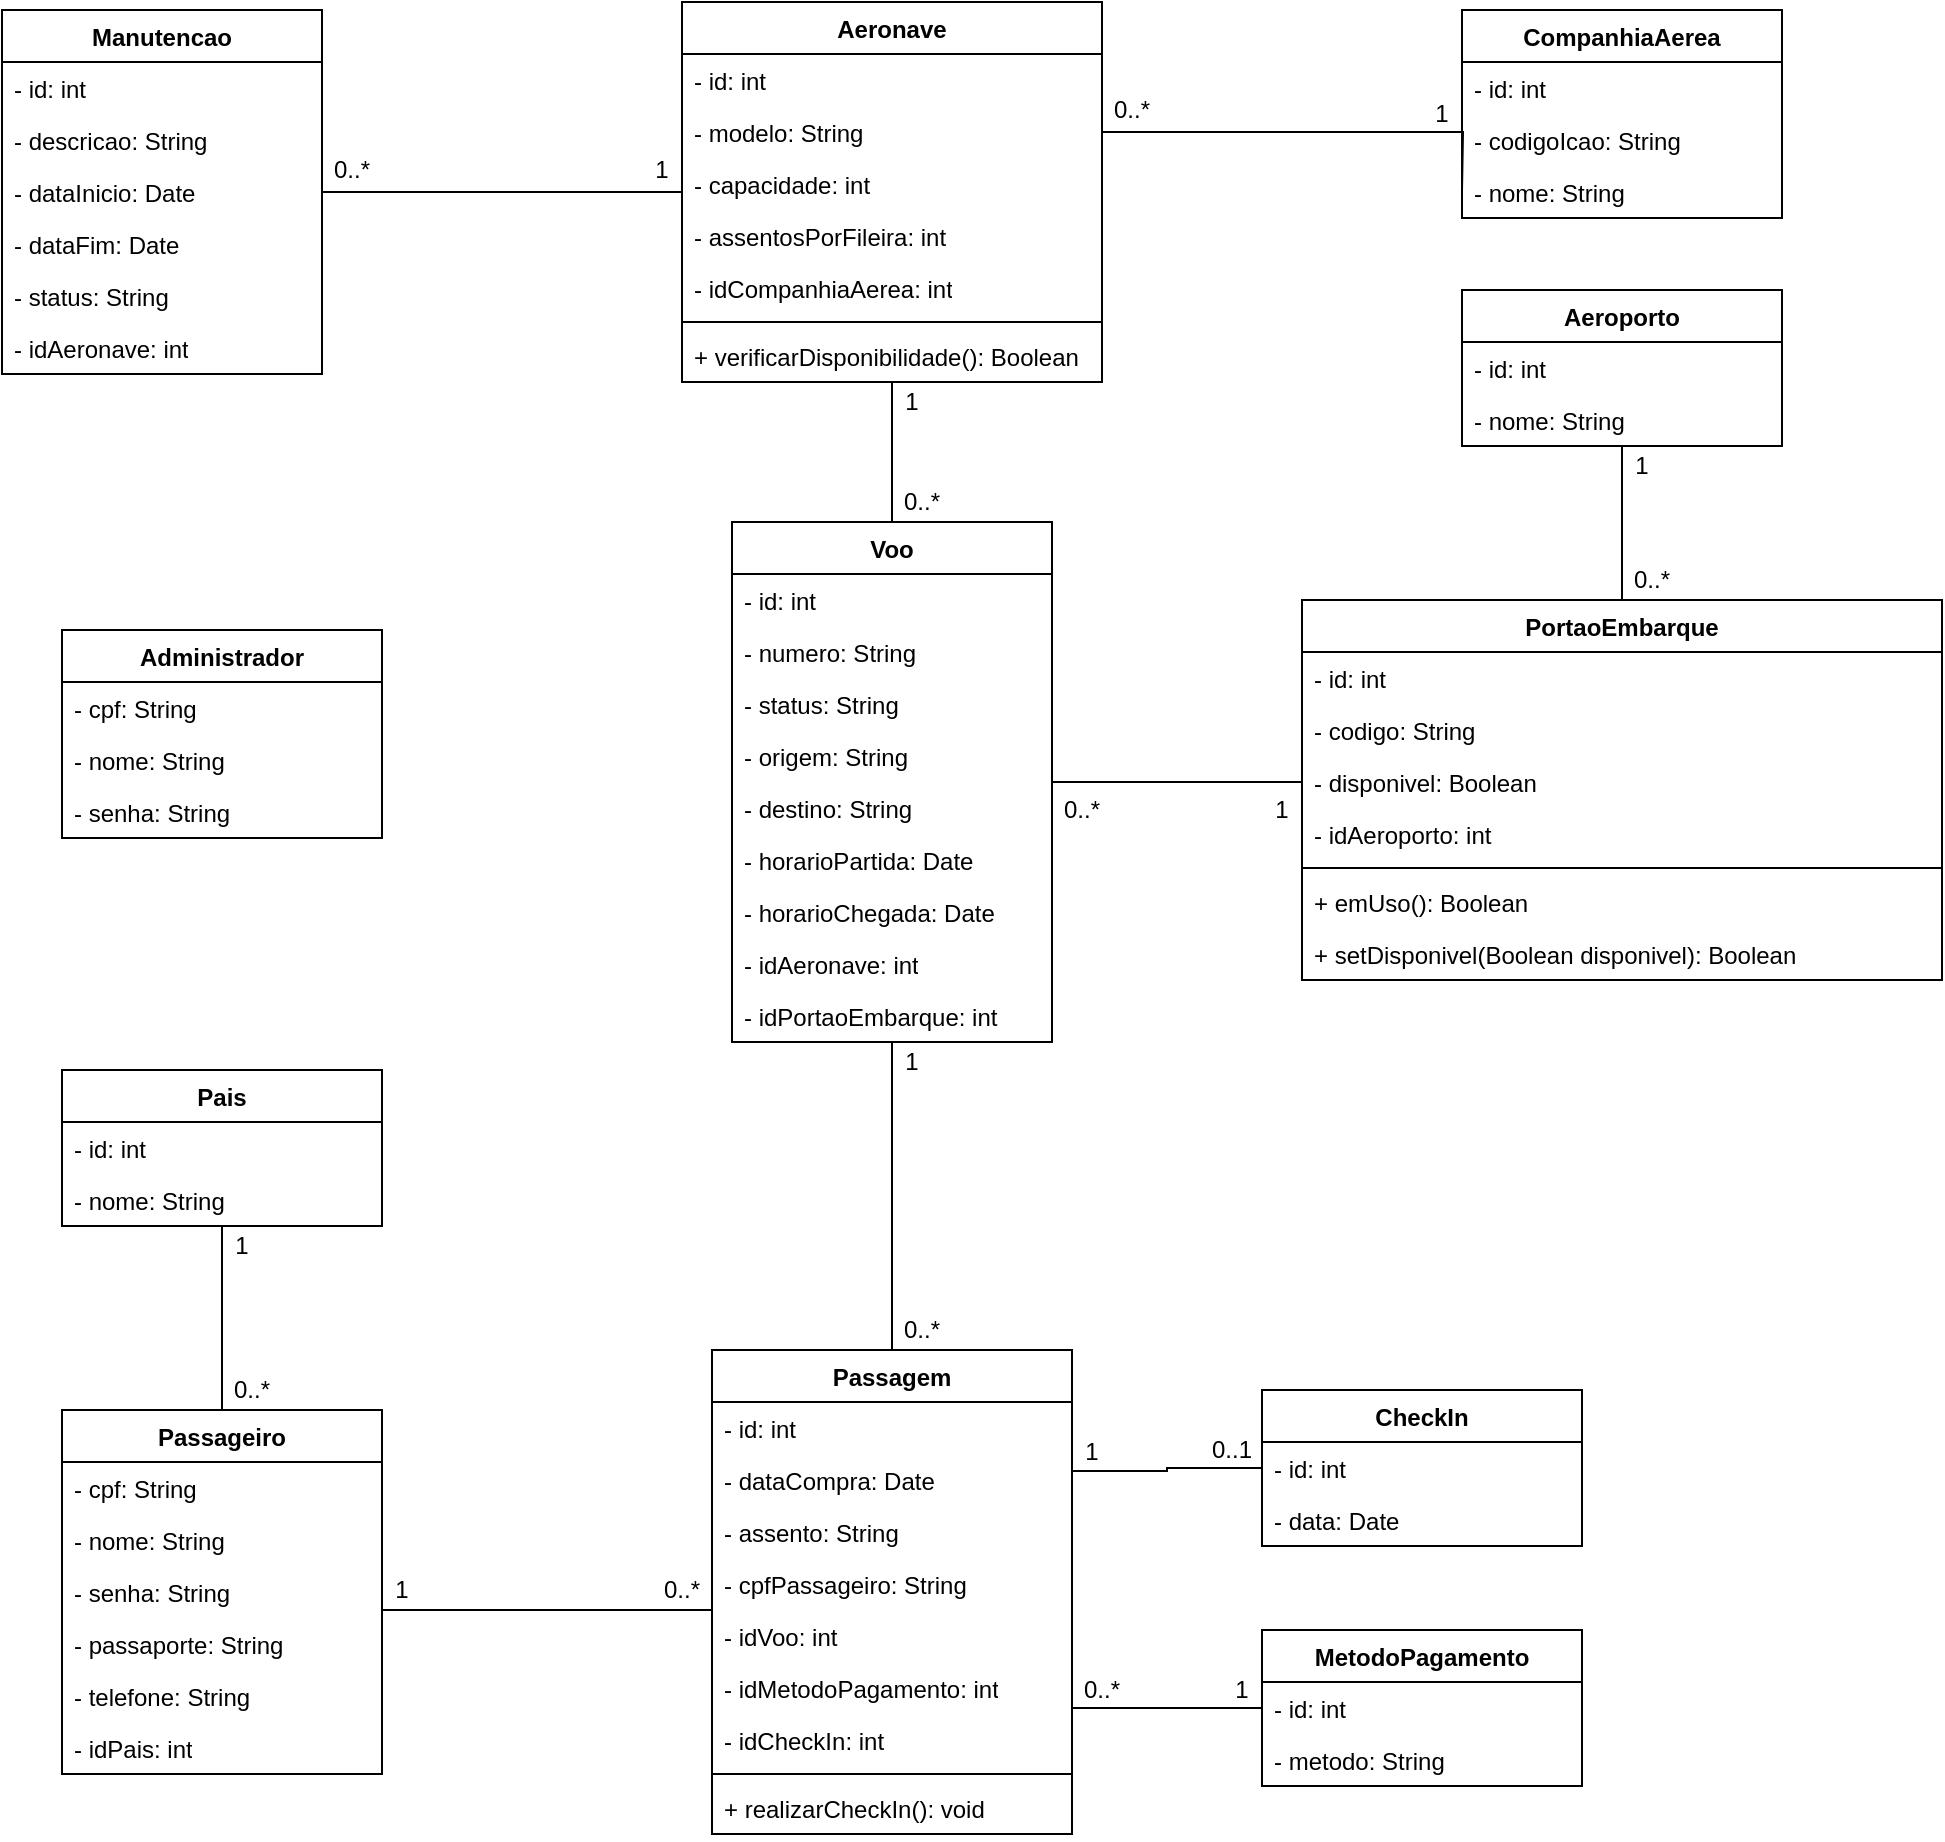 <mxfile version="26.0.2">
  <diagram name="Página-1" id="JMPSkYKYKMbUT9NjB5MC">
    <mxGraphModel dx="3566" dy="3343" grid="1" gridSize="10" guides="1" tooltips="1" connect="1" arrows="1" fold="1" page="1" pageScale="1" pageWidth="827" pageHeight="1169" math="0" shadow="0">
      <root>
        <mxCell id="0" />
        <mxCell id="1" parent="0" />
        <mxCell id="uebt3IdMJ_7Td7zyS676-1" value="Manutencao" style="swimlane;fontStyle=1;align=center;verticalAlign=top;childLayout=stackLayout;horizontal=1;startSize=26;horizontalStack=0;resizeParent=1;resizeParentMax=0;resizeLast=0;collapsible=1;marginBottom=0;whiteSpace=wrap;html=1;" vertex="1" parent="1">
          <mxGeometry x="-1630" y="-1880" width="160" height="182" as="geometry">
            <mxRectangle x="190" y="260" width="110" height="30" as="alternateBounds" />
          </mxGeometry>
        </mxCell>
        <mxCell id="uebt3IdMJ_7Td7zyS676-2" value="- id: int" style="text;strokeColor=none;fillColor=none;align=left;verticalAlign=top;spacingLeft=4;spacingRight=4;overflow=hidden;rotatable=0;points=[[0,0.5],[1,0.5]];portConstraint=eastwest;whiteSpace=wrap;html=1;" vertex="1" parent="uebt3IdMJ_7Td7zyS676-1">
          <mxGeometry y="26" width="160" height="26" as="geometry" />
        </mxCell>
        <mxCell id="uebt3IdMJ_7Td7zyS676-9" value="- descricao: String" style="text;strokeColor=none;fillColor=none;align=left;verticalAlign=top;spacingLeft=4;spacingRight=4;overflow=hidden;rotatable=0;points=[[0,0.5],[1,0.5]];portConstraint=eastwest;whiteSpace=wrap;html=1;" vertex="1" parent="uebt3IdMJ_7Td7zyS676-1">
          <mxGeometry y="52" width="160" height="26" as="geometry" />
        </mxCell>
        <mxCell id="uebt3IdMJ_7Td7zyS676-10" value="- dataInicio: Date" style="text;strokeColor=none;fillColor=none;align=left;verticalAlign=top;spacingLeft=4;spacingRight=4;overflow=hidden;rotatable=0;points=[[0,0.5],[1,0.5]];portConstraint=eastwest;whiteSpace=wrap;html=1;" vertex="1" parent="uebt3IdMJ_7Td7zyS676-1">
          <mxGeometry y="78" width="160" height="26" as="geometry" />
        </mxCell>
        <mxCell id="uebt3IdMJ_7Td7zyS676-11" value="- dataFim: Date" style="text;strokeColor=none;fillColor=none;align=left;verticalAlign=top;spacingLeft=4;spacingRight=4;overflow=hidden;rotatable=0;points=[[0,0.5],[1,0.5]];portConstraint=eastwest;whiteSpace=wrap;html=1;" vertex="1" parent="uebt3IdMJ_7Td7zyS676-1">
          <mxGeometry y="104" width="160" height="26" as="geometry" />
        </mxCell>
        <mxCell id="uebt3IdMJ_7Td7zyS676-13" value="- status: String" style="text;strokeColor=none;fillColor=none;align=left;verticalAlign=top;spacingLeft=4;spacingRight=4;overflow=hidden;rotatable=0;points=[[0,0.5],[1,0.5]];portConstraint=eastwest;whiteSpace=wrap;html=1;" vertex="1" parent="uebt3IdMJ_7Td7zyS676-1">
          <mxGeometry y="130" width="160" height="26" as="geometry" />
        </mxCell>
        <mxCell id="uebt3IdMJ_7Td7zyS676-12" value="- idAeronave: int" style="text;strokeColor=none;fillColor=none;align=left;verticalAlign=top;spacingLeft=4;spacingRight=4;overflow=hidden;rotatable=0;points=[[0,0.5],[1,0.5]];portConstraint=eastwest;whiteSpace=wrap;html=1;" vertex="1" parent="uebt3IdMJ_7Td7zyS676-1">
          <mxGeometry y="156" width="160" height="26" as="geometry" />
        </mxCell>
        <mxCell id="uebt3IdMJ_7Td7zyS676-110" style="edgeStyle=orthogonalEdgeStyle;rounded=0;orthogonalLoop=1;jettySize=auto;html=1;entryX=0.5;entryY=0;entryDx=0;entryDy=0;endArrow=none;endFill=0;" edge="1" parent="1" source="uebt3IdMJ_7Td7zyS676-14" target="uebt3IdMJ_7Td7zyS676-31">
          <mxGeometry relative="1" as="geometry" />
        </mxCell>
        <mxCell id="uebt3IdMJ_7Td7zyS676-14" value="Aeronave" style="swimlane;fontStyle=1;align=center;verticalAlign=top;childLayout=stackLayout;horizontal=1;startSize=26;horizontalStack=0;resizeParent=1;resizeParentMax=0;resizeLast=0;collapsible=1;marginBottom=0;whiteSpace=wrap;html=1;" vertex="1" parent="1">
          <mxGeometry x="-1290" y="-1884" width="210" height="190" as="geometry">
            <mxRectangle x="190" y="260" width="110" height="30" as="alternateBounds" />
          </mxGeometry>
        </mxCell>
        <mxCell id="uebt3IdMJ_7Td7zyS676-15" value="- id: int" style="text;strokeColor=none;fillColor=none;align=left;verticalAlign=top;spacingLeft=4;spacingRight=4;overflow=hidden;rotatable=0;points=[[0,0.5],[1,0.5]];portConstraint=eastwest;whiteSpace=wrap;html=1;" vertex="1" parent="uebt3IdMJ_7Td7zyS676-14">
          <mxGeometry y="26" width="210" height="26" as="geometry" />
        </mxCell>
        <mxCell id="uebt3IdMJ_7Td7zyS676-16" value="- modelo: String" style="text;strokeColor=none;fillColor=none;align=left;verticalAlign=top;spacingLeft=4;spacingRight=4;overflow=hidden;rotatable=0;points=[[0,0.5],[1,0.5]];portConstraint=eastwest;whiteSpace=wrap;html=1;" vertex="1" parent="uebt3IdMJ_7Td7zyS676-14">
          <mxGeometry y="52" width="210" height="26" as="geometry" />
        </mxCell>
        <mxCell id="uebt3IdMJ_7Td7zyS676-17" value="- capacidade: int" style="text;strokeColor=none;fillColor=none;align=left;verticalAlign=top;spacingLeft=4;spacingRight=4;overflow=hidden;rotatable=0;points=[[0,0.5],[1,0.5]];portConstraint=eastwest;whiteSpace=wrap;html=1;" vertex="1" parent="uebt3IdMJ_7Td7zyS676-14">
          <mxGeometry y="78" width="210" height="26" as="geometry" />
        </mxCell>
        <mxCell id="uebt3IdMJ_7Td7zyS676-18" value="- assentosPorFileira: int" style="text;strokeColor=none;fillColor=none;align=left;verticalAlign=top;spacingLeft=4;spacingRight=4;overflow=hidden;rotatable=0;points=[[0,0.5],[1,0.5]];portConstraint=eastwest;whiteSpace=wrap;html=1;" vertex="1" parent="uebt3IdMJ_7Td7zyS676-14">
          <mxGeometry y="104" width="210" height="26" as="geometry" />
        </mxCell>
        <mxCell id="uebt3IdMJ_7Td7zyS676-20" value="- idCompanhiaAerea: int" style="text;strokeColor=none;fillColor=none;align=left;verticalAlign=top;spacingLeft=4;spacingRight=4;overflow=hidden;rotatable=0;points=[[0,0.5],[1,0.5]];portConstraint=eastwest;whiteSpace=wrap;html=1;" vertex="1" parent="uebt3IdMJ_7Td7zyS676-14">
          <mxGeometry y="130" width="210" height="26" as="geometry" />
        </mxCell>
        <mxCell id="uebt3IdMJ_7Td7zyS676-21" value="" style="line;strokeWidth=1;fillColor=none;align=left;verticalAlign=middle;spacingTop=-1;spacingLeft=3;spacingRight=3;rotatable=0;labelPosition=right;points=[];portConstraint=eastwest;strokeColor=inherit;" vertex="1" parent="uebt3IdMJ_7Td7zyS676-14">
          <mxGeometry y="156" width="210" height="8" as="geometry" />
        </mxCell>
        <mxCell id="uebt3IdMJ_7Td7zyS676-22" value="+ verificarDisponibilidade(): Boolean" style="text;strokeColor=none;fillColor=none;align=left;verticalAlign=top;spacingLeft=4;spacingRight=4;overflow=hidden;rotatable=0;points=[[0,0.5],[1,0.5]];portConstraint=eastwest;whiteSpace=wrap;html=1;" vertex="1" parent="uebt3IdMJ_7Td7zyS676-14">
          <mxGeometry y="164" width="210" height="26" as="geometry" />
        </mxCell>
        <mxCell id="uebt3IdMJ_7Td7zyS676-23" value="CompanhiaAerea" style="swimlane;fontStyle=1;align=center;verticalAlign=top;childLayout=stackLayout;horizontal=1;startSize=26;horizontalStack=0;resizeParent=1;resizeParentMax=0;resizeLast=0;collapsible=1;marginBottom=0;whiteSpace=wrap;html=1;" vertex="1" parent="1">
          <mxGeometry x="-900" y="-1880" width="160" height="104" as="geometry">
            <mxRectangle x="190" y="260" width="110" height="30" as="alternateBounds" />
          </mxGeometry>
        </mxCell>
        <mxCell id="uebt3IdMJ_7Td7zyS676-24" value="- id: int" style="text;strokeColor=none;fillColor=none;align=left;verticalAlign=top;spacingLeft=4;spacingRight=4;overflow=hidden;rotatable=0;points=[[0,0.5],[1,0.5]];portConstraint=eastwest;whiteSpace=wrap;html=1;" vertex="1" parent="uebt3IdMJ_7Td7zyS676-23">
          <mxGeometry y="26" width="160" height="26" as="geometry" />
        </mxCell>
        <mxCell id="uebt3IdMJ_7Td7zyS676-25" value="- codigoIcao: String" style="text;strokeColor=none;fillColor=none;align=left;verticalAlign=top;spacingLeft=4;spacingRight=4;overflow=hidden;rotatable=0;points=[[0,0.5],[1,0.5]];portConstraint=eastwest;whiteSpace=wrap;html=1;" vertex="1" parent="uebt3IdMJ_7Td7zyS676-23">
          <mxGeometry y="52" width="160" height="26" as="geometry" />
        </mxCell>
        <mxCell id="uebt3IdMJ_7Td7zyS676-26" value="- nome: String" style="text;strokeColor=none;fillColor=none;align=left;verticalAlign=top;spacingLeft=4;spacingRight=4;overflow=hidden;rotatable=0;points=[[0,0.5],[1,0.5]];portConstraint=eastwest;whiteSpace=wrap;html=1;" vertex="1" parent="uebt3IdMJ_7Td7zyS676-23">
          <mxGeometry y="78" width="160" height="26" as="geometry" />
        </mxCell>
        <mxCell id="uebt3IdMJ_7Td7zyS676-111" style="edgeStyle=orthogonalEdgeStyle;rounded=0;orthogonalLoop=1;jettySize=auto;html=1;exitX=1;exitY=0.5;exitDx=0;exitDy=0;entryX=0;entryY=0.5;entryDx=0;entryDy=0;endArrow=none;endFill=0;" edge="1" parent="1" source="uebt3IdMJ_7Td7zyS676-31" target="uebt3IdMJ_7Td7zyS676-46">
          <mxGeometry relative="1" as="geometry" />
        </mxCell>
        <mxCell id="uebt3IdMJ_7Td7zyS676-113" style="edgeStyle=orthogonalEdgeStyle;rounded=0;orthogonalLoop=1;jettySize=auto;html=1;exitX=0.5;exitY=1;exitDx=0;exitDy=0;endArrow=none;endFill=0;" edge="1" parent="1" source="uebt3IdMJ_7Td7zyS676-31" target="uebt3IdMJ_7Td7zyS676-58">
          <mxGeometry relative="1" as="geometry" />
        </mxCell>
        <mxCell id="uebt3IdMJ_7Td7zyS676-31" value="Voo" style="swimlane;fontStyle=1;align=center;verticalAlign=top;childLayout=stackLayout;horizontal=1;startSize=26;horizontalStack=0;resizeParent=1;resizeParentMax=0;resizeLast=0;collapsible=1;marginBottom=0;whiteSpace=wrap;html=1;" vertex="1" parent="1">
          <mxGeometry x="-1265" y="-1624" width="160" height="260" as="geometry">
            <mxRectangle x="190" y="260" width="110" height="30" as="alternateBounds" />
          </mxGeometry>
        </mxCell>
        <mxCell id="uebt3IdMJ_7Td7zyS676-32" value="- id: int" style="text;strokeColor=none;fillColor=none;align=left;verticalAlign=top;spacingLeft=4;spacingRight=4;overflow=hidden;rotatable=0;points=[[0,0.5],[1,0.5]];portConstraint=eastwest;whiteSpace=wrap;html=1;" vertex="1" parent="uebt3IdMJ_7Td7zyS676-31">
          <mxGeometry y="26" width="160" height="26" as="geometry" />
        </mxCell>
        <mxCell id="uebt3IdMJ_7Td7zyS676-33" value="- numero: String" style="text;strokeColor=none;fillColor=none;align=left;verticalAlign=top;spacingLeft=4;spacingRight=4;overflow=hidden;rotatable=0;points=[[0,0.5],[1,0.5]];portConstraint=eastwest;whiteSpace=wrap;html=1;" vertex="1" parent="uebt3IdMJ_7Td7zyS676-31">
          <mxGeometry y="52" width="160" height="26" as="geometry" />
        </mxCell>
        <mxCell id="uebt3IdMJ_7Td7zyS676-34" value="- status: String" style="text;strokeColor=none;fillColor=none;align=left;verticalAlign=top;spacingLeft=4;spacingRight=4;overflow=hidden;rotatable=0;points=[[0,0.5],[1,0.5]];portConstraint=eastwest;whiteSpace=wrap;html=1;" vertex="1" parent="uebt3IdMJ_7Td7zyS676-31">
          <mxGeometry y="78" width="160" height="26" as="geometry" />
        </mxCell>
        <mxCell id="uebt3IdMJ_7Td7zyS676-35" value="- origem: String" style="text;strokeColor=none;fillColor=none;align=left;verticalAlign=top;spacingLeft=4;spacingRight=4;overflow=hidden;rotatable=0;points=[[0,0.5],[1,0.5]];portConstraint=eastwest;whiteSpace=wrap;html=1;" vertex="1" parent="uebt3IdMJ_7Td7zyS676-31">
          <mxGeometry y="104" width="160" height="26" as="geometry" />
        </mxCell>
        <mxCell id="uebt3IdMJ_7Td7zyS676-36" value="- destino: String" style="text;strokeColor=none;fillColor=none;align=left;verticalAlign=top;spacingLeft=4;spacingRight=4;overflow=hidden;rotatable=0;points=[[0,0.5],[1,0.5]];portConstraint=eastwest;whiteSpace=wrap;html=1;" vertex="1" parent="uebt3IdMJ_7Td7zyS676-31">
          <mxGeometry y="130" width="160" height="26" as="geometry" />
        </mxCell>
        <mxCell id="uebt3IdMJ_7Td7zyS676-37" value="- horarioPartida: Date" style="text;strokeColor=none;fillColor=none;align=left;verticalAlign=top;spacingLeft=4;spacingRight=4;overflow=hidden;rotatable=0;points=[[0,0.5],[1,0.5]];portConstraint=eastwest;whiteSpace=wrap;html=1;" vertex="1" parent="uebt3IdMJ_7Td7zyS676-31">
          <mxGeometry y="156" width="160" height="26" as="geometry" />
        </mxCell>
        <mxCell id="uebt3IdMJ_7Td7zyS676-40" value="- horarioChegada: Date" style="text;strokeColor=none;fillColor=none;align=left;verticalAlign=top;spacingLeft=4;spacingRight=4;overflow=hidden;rotatable=0;points=[[0,0.5],[1,0.5]];portConstraint=eastwest;whiteSpace=wrap;html=1;" vertex="1" parent="uebt3IdMJ_7Td7zyS676-31">
          <mxGeometry y="182" width="160" height="26" as="geometry" />
        </mxCell>
        <mxCell id="uebt3IdMJ_7Td7zyS676-41" value="- idAeronave: int" style="text;strokeColor=none;fillColor=none;align=left;verticalAlign=top;spacingLeft=4;spacingRight=4;overflow=hidden;rotatable=0;points=[[0,0.5],[1,0.5]];portConstraint=eastwest;whiteSpace=wrap;html=1;" vertex="1" parent="uebt3IdMJ_7Td7zyS676-31">
          <mxGeometry y="208" width="160" height="26" as="geometry" />
        </mxCell>
        <mxCell id="uebt3IdMJ_7Td7zyS676-42" value="- idPortaoEmbarque: int" style="text;strokeColor=none;fillColor=none;align=left;verticalAlign=top;spacingLeft=4;spacingRight=4;overflow=hidden;rotatable=0;points=[[0,0.5],[1,0.5]];portConstraint=eastwest;whiteSpace=wrap;html=1;" vertex="1" parent="uebt3IdMJ_7Td7zyS676-31">
          <mxGeometry y="234" width="160" height="26" as="geometry" />
        </mxCell>
        <mxCell id="uebt3IdMJ_7Td7zyS676-112" style="edgeStyle=orthogonalEdgeStyle;rounded=0;orthogonalLoop=1;jettySize=auto;html=1;exitX=0.5;exitY=0;exitDx=0;exitDy=0;endArrow=none;endFill=0;entryX=0.5;entryY=1;entryDx=0;entryDy=0;" edge="1" parent="1" source="uebt3IdMJ_7Td7zyS676-43" target="uebt3IdMJ_7Td7zyS676-51">
          <mxGeometry relative="1" as="geometry">
            <mxPoint x="-551" y="-1670" as="targetPoint" />
            <Array as="points">
              <mxPoint x="-820" y="-1640" />
              <mxPoint x="-820" y="-1640" />
            </Array>
          </mxGeometry>
        </mxCell>
        <mxCell id="uebt3IdMJ_7Td7zyS676-43" value="PortaoEmbarque" style="swimlane;fontStyle=1;align=center;verticalAlign=top;childLayout=stackLayout;horizontal=1;startSize=26;horizontalStack=0;resizeParent=1;resizeParentMax=0;resizeLast=0;collapsible=1;marginBottom=0;whiteSpace=wrap;html=1;" vertex="1" parent="1">
          <mxGeometry x="-980" y="-1585" width="320" height="190" as="geometry">
            <mxRectangle x="190" y="260" width="110" height="30" as="alternateBounds" />
          </mxGeometry>
        </mxCell>
        <mxCell id="uebt3IdMJ_7Td7zyS676-44" value="- id: int" style="text;strokeColor=none;fillColor=none;align=left;verticalAlign=top;spacingLeft=4;spacingRight=4;overflow=hidden;rotatable=0;points=[[0,0.5],[1,0.5]];portConstraint=eastwest;whiteSpace=wrap;html=1;" vertex="1" parent="uebt3IdMJ_7Td7zyS676-43">
          <mxGeometry y="26" width="320" height="26" as="geometry" />
        </mxCell>
        <mxCell id="uebt3IdMJ_7Td7zyS676-45" value="- codigo: String" style="text;strokeColor=none;fillColor=none;align=left;verticalAlign=top;spacingLeft=4;spacingRight=4;overflow=hidden;rotatable=0;points=[[0,0.5],[1,0.5]];portConstraint=eastwest;whiteSpace=wrap;html=1;" vertex="1" parent="uebt3IdMJ_7Td7zyS676-43">
          <mxGeometry y="52" width="320" height="26" as="geometry" />
        </mxCell>
        <mxCell id="uebt3IdMJ_7Td7zyS676-46" value="- disponivel: Boolean" style="text;strokeColor=none;fillColor=none;align=left;verticalAlign=top;spacingLeft=4;spacingRight=4;overflow=hidden;rotatable=0;points=[[0,0.5],[1,0.5]];portConstraint=eastwest;whiteSpace=wrap;html=1;" vertex="1" parent="uebt3IdMJ_7Td7zyS676-43">
          <mxGeometry y="78" width="320" height="26" as="geometry" />
        </mxCell>
        <mxCell id="uebt3IdMJ_7Td7zyS676-47" value="- idAeroporto: int" style="text;strokeColor=none;fillColor=none;align=left;verticalAlign=top;spacingLeft=4;spacingRight=4;overflow=hidden;rotatable=0;points=[[0,0.5],[1,0.5]];portConstraint=eastwest;whiteSpace=wrap;html=1;" vertex="1" parent="uebt3IdMJ_7Td7zyS676-43">
          <mxGeometry y="104" width="320" height="26" as="geometry" />
        </mxCell>
        <mxCell id="uebt3IdMJ_7Td7zyS676-49" value="" style="line;strokeWidth=1;fillColor=none;align=left;verticalAlign=middle;spacingTop=-1;spacingLeft=3;spacingRight=3;rotatable=0;labelPosition=right;points=[];portConstraint=eastwest;strokeColor=inherit;" vertex="1" parent="uebt3IdMJ_7Td7zyS676-43">
          <mxGeometry y="130" width="320" height="8" as="geometry" />
        </mxCell>
        <mxCell id="uebt3IdMJ_7Td7zyS676-105" value="&lt;div&gt;+ emUso(): Boolean&lt;/div&gt;" style="text;strokeColor=none;fillColor=none;align=left;verticalAlign=top;spacingLeft=4;spacingRight=4;overflow=hidden;rotatable=0;points=[[0,0.5],[1,0.5]];portConstraint=eastwest;whiteSpace=wrap;html=1;" vertex="1" parent="uebt3IdMJ_7Td7zyS676-43">
          <mxGeometry y="138" width="320" height="26" as="geometry" />
        </mxCell>
        <mxCell id="uebt3IdMJ_7Td7zyS676-50" value="&lt;div&gt;+ setDisponivel(Boolean disponivel): Boolean&lt;/div&gt;" style="text;strokeColor=none;fillColor=none;align=left;verticalAlign=top;spacingLeft=4;spacingRight=4;overflow=hidden;rotatable=0;points=[[0,0.5],[1,0.5]];portConstraint=eastwest;whiteSpace=wrap;html=1;" vertex="1" parent="uebt3IdMJ_7Td7zyS676-43">
          <mxGeometry y="164" width="320" height="26" as="geometry" />
        </mxCell>
        <mxCell id="uebt3IdMJ_7Td7zyS676-51" value="Aeroporto" style="swimlane;fontStyle=1;align=center;verticalAlign=top;childLayout=stackLayout;horizontal=1;startSize=26;horizontalStack=0;resizeParent=1;resizeParentMax=0;resizeLast=0;collapsible=1;marginBottom=0;whiteSpace=wrap;html=1;" vertex="1" parent="1">
          <mxGeometry x="-900" y="-1740" width="160" height="78" as="geometry">
            <mxRectangle x="190" y="260" width="110" height="30" as="alternateBounds" />
          </mxGeometry>
        </mxCell>
        <mxCell id="uebt3IdMJ_7Td7zyS676-52" value="- id: int" style="text;strokeColor=none;fillColor=none;align=left;verticalAlign=top;spacingLeft=4;spacingRight=4;overflow=hidden;rotatable=0;points=[[0,0.5],[1,0.5]];portConstraint=eastwest;whiteSpace=wrap;html=1;" vertex="1" parent="uebt3IdMJ_7Td7zyS676-51">
          <mxGeometry y="26" width="160" height="26" as="geometry" />
        </mxCell>
        <mxCell id="uebt3IdMJ_7Td7zyS676-53" value="- nome: String" style="text;strokeColor=none;fillColor=none;align=left;verticalAlign=top;spacingLeft=4;spacingRight=4;overflow=hidden;rotatable=0;points=[[0,0.5],[1,0.5]];portConstraint=eastwest;whiteSpace=wrap;html=1;" vertex="1" parent="uebt3IdMJ_7Td7zyS676-51">
          <mxGeometry y="52" width="160" height="26" as="geometry" />
        </mxCell>
        <mxCell id="uebt3IdMJ_7Td7zyS676-114" style="edgeStyle=orthogonalEdgeStyle;rounded=0;orthogonalLoop=1;jettySize=auto;html=1;exitX=1;exitY=0.25;exitDx=0;exitDy=0;entryX=0;entryY=0.5;entryDx=0;entryDy=0;endArrow=none;endFill=0;" edge="1" parent="1" source="uebt3IdMJ_7Td7zyS676-58" target="uebt3IdMJ_7Td7zyS676-71">
          <mxGeometry relative="1" as="geometry" />
        </mxCell>
        <mxCell id="uebt3IdMJ_7Td7zyS676-58" value="Passagem" style="swimlane;fontStyle=1;align=center;verticalAlign=top;childLayout=stackLayout;horizontal=1;startSize=26;horizontalStack=0;resizeParent=1;resizeParentMax=0;resizeLast=0;collapsible=1;marginBottom=0;whiteSpace=wrap;html=1;" vertex="1" parent="1">
          <mxGeometry x="-1275" y="-1210" width="180" height="242" as="geometry">
            <mxRectangle x="190" y="260" width="110" height="30" as="alternateBounds" />
          </mxGeometry>
        </mxCell>
        <mxCell id="uebt3IdMJ_7Td7zyS676-59" value="- id: int" style="text;strokeColor=none;fillColor=none;align=left;verticalAlign=top;spacingLeft=4;spacingRight=4;overflow=hidden;rotatable=0;points=[[0,0.5],[1,0.5]];portConstraint=eastwest;whiteSpace=wrap;html=1;" vertex="1" parent="uebt3IdMJ_7Td7zyS676-58">
          <mxGeometry y="26" width="180" height="26" as="geometry" />
        </mxCell>
        <mxCell id="uebt3IdMJ_7Td7zyS676-60" value="- dataCompra: Date" style="text;strokeColor=none;fillColor=none;align=left;verticalAlign=top;spacingLeft=4;spacingRight=4;overflow=hidden;rotatable=0;points=[[0,0.5],[1,0.5]];portConstraint=eastwest;whiteSpace=wrap;html=1;" vertex="1" parent="uebt3IdMJ_7Td7zyS676-58">
          <mxGeometry y="52" width="180" height="26" as="geometry" />
        </mxCell>
        <mxCell id="uebt3IdMJ_7Td7zyS676-61" value="- assento: String" style="text;strokeColor=none;fillColor=none;align=left;verticalAlign=top;spacingLeft=4;spacingRight=4;overflow=hidden;rotatable=0;points=[[0,0.5],[1,0.5]];portConstraint=eastwest;whiteSpace=wrap;html=1;" vertex="1" parent="uebt3IdMJ_7Td7zyS676-58">
          <mxGeometry y="78" width="180" height="26" as="geometry" />
        </mxCell>
        <mxCell id="uebt3IdMJ_7Td7zyS676-62" value="- cpfPassageiro: String" style="text;strokeColor=none;fillColor=none;align=left;verticalAlign=top;spacingLeft=4;spacingRight=4;overflow=hidden;rotatable=0;points=[[0,0.5],[1,0.5]];portConstraint=eastwest;whiteSpace=wrap;html=1;" vertex="1" parent="uebt3IdMJ_7Td7zyS676-58">
          <mxGeometry y="104" width="180" height="26" as="geometry" />
        </mxCell>
        <mxCell id="uebt3IdMJ_7Td7zyS676-63" value="- idVoo: int" style="text;strokeColor=none;fillColor=none;align=left;verticalAlign=top;spacingLeft=4;spacingRight=4;overflow=hidden;rotatable=0;points=[[0,0.5],[1,0.5]];portConstraint=eastwest;whiteSpace=wrap;html=1;" vertex="1" parent="uebt3IdMJ_7Td7zyS676-58">
          <mxGeometry y="130" width="180" height="26" as="geometry" />
        </mxCell>
        <mxCell id="uebt3IdMJ_7Td7zyS676-64" value="- idMetodoPagamento: int" style="text;strokeColor=none;fillColor=none;align=left;verticalAlign=top;spacingLeft=4;spacingRight=4;overflow=hidden;rotatable=0;points=[[0,0.5],[1,0.5]];portConstraint=eastwest;whiteSpace=wrap;html=1;" vertex="1" parent="uebt3IdMJ_7Td7zyS676-58">
          <mxGeometry y="156" width="180" height="26" as="geometry" />
        </mxCell>
        <mxCell id="uebt3IdMJ_7Td7zyS676-65" value="- idCheckIn: int" style="text;strokeColor=none;fillColor=none;align=left;verticalAlign=top;spacingLeft=4;spacingRight=4;overflow=hidden;rotatable=0;points=[[0,0.5],[1,0.5]];portConstraint=eastwest;whiteSpace=wrap;html=1;" vertex="1" parent="uebt3IdMJ_7Td7zyS676-58">
          <mxGeometry y="182" width="180" height="26" as="geometry" />
        </mxCell>
        <mxCell id="uebt3IdMJ_7Td7zyS676-68" value="" style="line;strokeWidth=1;fillColor=none;align=left;verticalAlign=middle;spacingTop=-1;spacingLeft=3;spacingRight=3;rotatable=0;labelPosition=right;points=[];portConstraint=eastwest;strokeColor=inherit;" vertex="1" parent="uebt3IdMJ_7Td7zyS676-58">
          <mxGeometry y="208" width="180" height="8" as="geometry" />
        </mxCell>
        <mxCell id="uebt3IdMJ_7Td7zyS676-69" value="+ realizarCheckIn(): void" style="text;strokeColor=none;fillColor=none;align=left;verticalAlign=top;spacingLeft=4;spacingRight=4;overflow=hidden;rotatable=0;points=[[0,0.5],[1,0.5]];portConstraint=eastwest;whiteSpace=wrap;html=1;" vertex="1" parent="uebt3IdMJ_7Td7zyS676-58">
          <mxGeometry y="216" width="180" height="26" as="geometry" />
        </mxCell>
        <mxCell id="uebt3IdMJ_7Td7zyS676-70" value="CheckIn" style="swimlane;fontStyle=1;align=center;verticalAlign=top;childLayout=stackLayout;horizontal=1;startSize=26;horizontalStack=0;resizeParent=1;resizeParentMax=0;resizeLast=0;collapsible=1;marginBottom=0;whiteSpace=wrap;html=1;" vertex="1" parent="1">
          <mxGeometry x="-1000" y="-1190" width="160" height="78" as="geometry">
            <mxRectangle x="190" y="260" width="110" height="30" as="alternateBounds" />
          </mxGeometry>
        </mxCell>
        <mxCell id="uebt3IdMJ_7Td7zyS676-71" value="- id: int" style="text;strokeColor=none;fillColor=none;align=left;verticalAlign=top;spacingLeft=4;spacingRight=4;overflow=hidden;rotatable=0;points=[[0,0.5],[1,0.5]];portConstraint=eastwest;whiteSpace=wrap;html=1;" vertex="1" parent="uebt3IdMJ_7Td7zyS676-70">
          <mxGeometry y="26" width="160" height="26" as="geometry" />
        </mxCell>
        <mxCell id="uebt3IdMJ_7Td7zyS676-72" value="- data: Date" style="text;strokeColor=none;fillColor=none;align=left;verticalAlign=top;spacingLeft=4;spacingRight=4;overflow=hidden;rotatable=0;points=[[0,0.5],[1,0.5]];portConstraint=eastwest;whiteSpace=wrap;html=1;" vertex="1" parent="uebt3IdMJ_7Td7zyS676-70">
          <mxGeometry y="52" width="160" height="26" as="geometry" />
        </mxCell>
        <mxCell id="uebt3IdMJ_7Td7zyS676-75" value="MetodoPagamento" style="swimlane;fontStyle=1;align=center;verticalAlign=top;childLayout=stackLayout;horizontal=1;startSize=26;horizontalStack=0;resizeParent=1;resizeParentMax=0;resizeLast=0;collapsible=1;marginBottom=0;whiteSpace=wrap;html=1;" vertex="1" parent="1">
          <mxGeometry x="-1000" y="-1070" width="160" height="78" as="geometry">
            <mxRectangle x="190" y="260" width="110" height="30" as="alternateBounds" />
          </mxGeometry>
        </mxCell>
        <mxCell id="uebt3IdMJ_7Td7zyS676-76" value="- id: int" style="text;strokeColor=none;fillColor=none;align=left;verticalAlign=top;spacingLeft=4;spacingRight=4;overflow=hidden;rotatable=0;points=[[0,0.5],[1,0.5]];portConstraint=eastwest;whiteSpace=wrap;html=1;" vertex="1" parent="uebt3IdMJ_7Td7zyS676-75">
          <mxGeometry y="26" width="160" height="26" as="geometry" />
        </mxCell>
        <mxCell id="uebt3IdMJ_7Td7zyS676-77" value="- metodo: String" style="text;strokeColor=none;fillColor=none;align=left;verticalAlign=top;spacingLeft=4;spacingRight=4;overflow=hidden;rotatable=0;points=[[0,0.5],[1,0.5]];portConstraint=eastwest;whiteSpace=wrap;html=1;" vertex="1" parent="uebt3IdMJ_7Td7zyS676-75">
          <mxGeometry y="52" width="160" height="26" as="geometry" />
        </mxCell>
        <mxCell id="uebt3IdMJ_7Td7zyS676-80" value="Administrador" style="swimlane;fontStyle=1;align=center;verticalAlign=top;childLayout=stackLayout;horizontal=1;startSize=26;horizontalStack=0;resizeParent=1;resizeParentMax=0;resizeLast=0;collapsible=1;marginBottom=0;whiteSpace=wrap;html=1;" vertex="1" parent="1">
          <mxGeometry x="-1600" y="-1570" width="160" height="104" as="geometry">
            <mxRectangle x="190" y="260" width="110" height="30" as="alternateBounds" />
          </mxGeometry>
        </mxCell>
        <mxCell id="uebt3IdMJ_7Td7zyS676-81" value="- cpf: String" style="text;strokeColor=none;fillColor=none;align=left;verticalAlign=top;spacingLeft=4;spacingRight=4;overflow=hidden;rotatable=0;points=[[0,0.5],[1,0.5]];portConstraint=eastwest;whiteSpace=wrap;html=1;" vertex="1" parent="uebt3IdMJ_7Td7zyS676-80">
          <mxGeometry y="26" width="160" height="26" as="geometry" />
        </mxCell>
        <mxCell id="uebt3IdMJ_7Td7zyS676-82" value="- nome: String" style="text;strokeColor=none;fillColor=none;align=left;verticalAlign=top;spacingLeft=4;spacingRight=4;overflow=hidden;rotatable=0;points=[[0,0.5],[1,0.5]];portConstraint=eastwest;whiteSpace=wrap;html=1;" vertex="1" parent="uebt3IdMJ_7Td7zyS676-80">
          <mxGeometry y="52" width="160" height="26" as="geometry" />
        </mxCell>
        <mxCell id="uebt3IdMJ_7Td7zyS676-85" value="- senha: String" style="text;strokeColor=none;fillColor=none;align=left;verticalAlign=top;spacingLeft=4;spacingRight=4;overflow=hidden;rotatable=0;points=[[0,0.5],[1,0.5]];portConstraint=eastwest;whiteSpace=wrap;html=1;" vertex="1" parent="uebt3IdMJ_7Td7zyS676-80">
          <mxGeometry y="78" width="160" height="26" as="geometry" />
        </mxCell>
        <mxCell id="uebt3IdMJ_7Td7zyS676-86" value="Passageiro" style="swimlane;fontStyle=1;align=center;verticalAlign=top;childLayout=stackLayout;horizontal=1;startSize=26;horizontalStack=0;resizeParent=1;resizeParentMax=0;resizeLast=0;collapsible=1;marginBottom=0;whiteSpace=wrap;html=1;" vertex="1" parent="1">
          <mxGeometry x="-1600" y="-1180" width="160" height="182" as="geometry">
            <mxRectangle x="190" y="260" width="110" height="30" as="alternateBounds" />
          </mxGeometry>
        </mxCell>
        <mxCell id="uebt3IdMJ_7Td7zyS676-87" value="- cpf: String" style="text;strokeColor=none;fillColor=none;align=left;verticalAlign=top;spacingLeft=4;spacingRight=4;overflow=hidden;rotatable=0;points=[[0,0.5],[1,0.5]];portConstraint=eastwest;whiteSpace=wrap;html=1;" vertex="1" parent="uebt3IdMJ_7Td7zyS676-86">
          <mxGeometry y="26" width="160" height="26" as="geometry" />
        </mxCell>
        <mxCell id="uebt3IdMJ_7Td7zyS676-88" value="- nome: String" style="text;strokeColor=none;fillColor=none;align=left;verticalAlign=top;spacingLeft=4;spacingRight=4;overflow=hidden;rotatable=0;points=[[0,0.5],[1,0.5]];portConstraint=eastwest;whiteSpace=wrap;html=1;" vertex="1" parent="uebt3IdMJ_7Td7zyS676-86">
          <mxGeometry y="52" width="160" height="26" as="geometry" />
        </mxCell>
        <mxCell id="uebt3IdMJ_7Td7zyS676-89" value="- senha: String" style="text;strokeColor=none;fillColor=none;align=left;verticalAlign=top;spacingLeft=4;spacingRight=4;overflow=hidden;rotatable=0;points=[[0,0.5],[1,0.5]];portConstraint=eastwest;whiteSpace=wrap;html=1;" vertex="1" parent="uebt3IdMJ_7Td7zyS676-86">
          <mxGeometry y="78" width="160" height="26" as="geometry" />
        </mxCell>
        <mxCell id="uebt3IdMJ_7Td7zyS676-92" value="- passaporte: String" style="text;strokeColor=none;fillColor=none;align=left;verticalAlign=top;spacingLeft=4;spacingRight=4;overflow=hidden;rotatable=0;points=[[0,0.5],[1,0.5]];portConstraint=eastwest;whiteSpace=wrap;html=1;" vertex="1" parent="uebt3IdMJ_7Td7zyS676-86">
          <mxGeometry y="104" width="160" height="26" as="geometry" />
        </mxCell>
        <mxCell id="uebt3IdMJ_7Td7zyS676-93" value="- telefone: String" style="text;strokeColor=none;fillColor=none;align=left;verticalAlign=top;spacingLeft=4;spacingRight=4;overflow=hidden;rotatable=0;points=[[0,0.5],[1,0.5]];portConstraint=eastwest;whiteSpace=wrap;html=1;" vertex="1" parent="uebt3IdMJ_7Td7zyS676-86">
          <mxGeometry y="130" width="160" height="26" as="geometry" />
        </mxCell>
        <mxCell id="uebt3IdMJ_7Td7zyS676-94" value="- idPais: int" style="text;strokeColor=none;fillColor=none;align=left;verticalAlign=top;spacingLeft=4;spacingRight=4;overflow=hidden;rotatable=0;points=[[0,0.5],[1,0.5]];portConstraint=eastwest;whiteSpace=wrap;html=1;" vertex="1" parent="uebt3IdMJ_7Td7zyS676-86">
          <mxGeometry y="156" width="160" height="26" as="geometry" />
        </mxCell>
        <mxCell id="uebt3IdMJ_7Td7zyS676-100" value="Pais" style="swimlane;fontStyle=1;align=center;verticalAlign=top;childLayout=stackLayout;horizontal=1;startSize=26;horizontalStack=0;resizeParent=1;resizeParentMax=0;resizeLast=0;collapsible=1;marginBottom=0;whiteSpace=wrap;html=1;" vertex="1" parent="1">
          <mxGeometry x="-1600" y="-1350" width="160" height="78" as="geometry">
            <mxRectangle x="190" y="260" width="110" height="30" as="alternateBounds" />
          </mxGeometry>
        </mxCell>
        <mxCell id="uebt3IdMJ_7Td7zyS676-101" value="- id: int" style="text;strokeColor=none;fillColor=none;align=left;verticalAlign=top;spacingLeft=4;spacingRight=4;overflow=hidden;rotatable=0;points=[[0,0.5],[1,0.5]];portConstraint=eastwest;whiteSpace=wrap;html=1;" vertex="1" parent="uebt3IdMJ_7Td7zyS676-100">
          <mxGeometry y="26" width="160" height="26" as="geometry" />
        </mxCell>
        <mxCell id="uebt3IdMJ_7Td7zyS676-102" value="- nome: String" style="text;strokeColor=none;fillColor=none;align=left;verticalAlign=top;spacingLeft=4;spacingRight=4;overflow=hidden;rotatable=0;points=[[0,0.5],[1,0.5]];portConstraint=eastwest;whiteSpace=wrap;html=1;" vertex="1" parent="uebt3IdMJ_7Td7zyS676-100">
          <mxGeometry y="52" width="160" height="26" as="geometry" />
        </mxCell>
        <mxCell id="uebt3IdMJ_7Td7zyS676-106" style="edgeStyle=orthogonalEdgeStyle;rounded=0;orthogonalLoop=1;jettySize=auto;html=1;exitX=1;exitY=0.5;exitDx=0;exitDy=0;entryX=0;entryY=0.5;entryDx=0;entryDy=0;endArrow=none;endFill=0;" edge="1" parent="1" source="uebt3IdMJ_7Td7zyS676-10" target="uebt3IdMJ_7Td7zyS676-14">
          <mxGeometry relative="1" as="geometry" />
        </mxCell>
        <mxCell id="uebt3IdMJ_7Td7zyS676-108" style="edgeStyle=orthogonalEdgeStyle;rounded=0;orthogonalLoop=1;jettySize=auto;html=1;entryX=0;entryY=0.5;entryDx=0;entryDy=0;endArrow=none;endFill=0;exitX=1;exitY=0.5;exitDx=0;exitDy=0;" edge="1" parent="1" source="uebt3IdMJ_7Td7zyS676-16">
          <mxGeometry relative="1" as="geometry">
            <mxPoint x="-1080" y="-1789" as="sourcePoint" />
            <mxPoint x="-900" y="-1789.34" as="targetPoint" />
          </mxGeometry>
        </mxCell>
        <mxCell id="uebt3IdMJ_7Td7zyS676-115" style="edgeStyle=orthogonalEdgeStyle;rounded=0;orthogonalLoop=1;jettySize=auto;html=1;exitX=1;exitY=0.5;exitDx=0;exitDy=0;entryX=0;entryY=0.5;entryDx=0;entryDy=0;endArrow=none;endFill=0;" edge="1" parent="1" source="uebt3IdMJ_7Td7zyS676-64" target="uebt3IdMJ_7Td7zyS676-76">
          <mxGeometry relative="1" as="geometry">
            <Array as="points">
              <mxPoint x="-1095" y="-1031" />
            </Array>
          </mxGeometry>
        </mxCell>
        <mxCell id="uebt3IdMJ_7Td7zyS676-116" style="edgeStyle=orthogonalEdgeStyle;rounded=0;orthogonalLoop=1;jettySize=auto;html=1;entryX=0;entryY=0.5;entryDx=0;entryDy=0;endArrow=none;endFill=0;exitX=1;exitY=0.5;exitDx=0;exitDy=0;" edge="1" parent="1" source="uebt3IdMJ_7Td7zyS676-86" target="uebt3IdMJ_7Td7zyS676-63">
          <mxGeometry relative="1" as="geometry">
            <mxPoint x="-1390" y="-1080" as="sourcePoint" />
            <mxPoint x="-1345" y="-1080" as="targetPoint" />
            <Array as="points">
              <mxPoint x="-1440" y="-1080" />
              <mxPoint x="-1275" y="-1080" />
            </Array>
          </mxGeometry>
        </mxCell>
        <mxCell id="uebt3IdMJ_7Td7zyS676-117" style="edgeStyle=orthogonalEdgeStyle;rounded=0;orthogonalLoop=1;jettySize=auto;html=1;endArrow=none;endFill=0;entryX=0.5;entryY=0;entryDx=0;entryDy=0;exitX=0.5;exitY=1;exitDx=0;exitDy=0;" edge="1" parent="1" source="uebt3IdMJ_7Td7zyS676-100" target="uebt3IdMJ_7Td7zyS676-86">
          <mxGeometry relative="1" as="geometry">
            <mxPoint x="-1520" y="-1570" as="sourcePoint" />
            <mxPoint x="-1520.5" y="-1180" as="targetPoint" />
            <Array as="points" />
          </mxGeometry>
        </mxCell>
        <mxCell id="uebt3IdMJ_7Td7zyS676-118" value="0..*" style="text;html=1;align=center;verticalAlign=middle;whiteSpace=wrap;rounded=0;" vertex="1" parent="1">
          <mxGeometry x="-1470" y="-1810" width="30" height="20" as="geometry" />
        </mxCell>
        <mxCell id="uebt3IdMJ_7Td7zyS676-119" value="1" style="text;html=1;align=center;verticalAlign=middle;whiteSpace=wrap;rounded=0;" vertex="1" parent="1">
          <mxGeometry x="-1310" y="-1810" width="20" height="20" as="geometry" />
        </mxCell>
        <mxCell id="uebt3IdMJ_7Td7zyS676-121" value="1" style="text;html=1;align=center;verticalAlign=middle;whiteSpace=wrap;rounded=0;" vertex="1" parent="1">
          <mxGeometry x="-920" y="-1838" width="20" height="20" as="geometry" />
        </mxCell>
        <mxCell id="uebt3IdMJ_7Td7zyS676-122" value="0..*" style="text;html=1;align=center;verticalAlign=middle;whiteSpace=wrap;rounded=0;" vertex="1" parent="1">
          <mxGeometry x="-1080" y="-1840" width="30" height="20" as="geometry" />
        </mxCell>
        <mxCell id="uebt3IdMJ_7Td7zyS676-127" value="0..*" style="text;html=1;align=center;verticalAlign=middle;whiteSpace=wrap;rounded=0;" vertex="1" parent="1">
          <mxGeometry x="-1105" y="-1490" width="30" height="20" as="geometry" />
        </mxCell>
        <mxCell id="uebt3IdMJ_7Td7zyS676-130" value="1" style="text;html=1;align=center;verticalAlign=middle;whiteSpace=wrap;rounded=0;" vertex="1" parent="1">
          <mxGeometry x="-1185" y="-1694" width="20" height="20" as="geometry" />
        </mxCell>
        <mxCell id="uebt3IdMJ_7Td7zyS676-131" value="1" style="text;html=1;align=center;verticalAlign=middle;whiteSpace=wrap;rounded=0;" vertex="1" parent="1">
          <mxGeometry x="-1000" y="-1490" width="20" height="20" as="geometry" />
        </mxCell>
        <mxCell id="uebt3IdMJ_7Td7zyS676-133" value="0..*" style="text;html=1;align=center;verticalAlign=middle;whiteSpace=wrap;rounded=0;" vertex="1" parent="1">
          <mxGeometry x="-1185" y="-1644" width="30" height="20" as="geometry" />
        </mxCell>
        <mxCell id="uebt3IdMJ_7Td7zyS676-134" value="1" style="text;html=1;align=center;verticalAlign=middle;whiteSpace=wrap;rounded=0;" vertex="1" parent="1">
          <mxGeometry x="-820" y="-1662" width="20" height="20" as="geometry" />
        </mxCell>
        <mxCell id="uebt3IdMJ_7Td7zyS676-136" value="0..*" style="text;html=1;align=center;verticalAlign=middle;whiteSpace=wrap;rounded=0;" vertex="1" parent="1">
          <mxGeometry x="-820" y="-1605" width="30" height="20" as="geometry" />
        </mxCell>
        <mxCell id="uebt3IdMJ_7Td7zyS676-138" value="1" style="text;html=1;align=center;verticalAlign=middle;whiteSpace=wrap;rounded=0;" vertex="1" parent="1">
          <mxGeometry x="-1185" y="-1364" width="20" height="20" as="geometry" />
        </mxCell>
        <mxCell id="uebt3IdMJ_7Td7zyS676-139" value="0..*" style="text;html=1;align=center;verticalAlign=middle;whiteSpace=wrap;rounded=0;" vertex="1" parent="1">
          <mxGeometry x="-1185" y="-1230" width="30" height="20" as="geometry" />
        </mxCell>
        <mxCell id="uebt3IdMJ_7Td7zyS676-140" value="1" style="text;html=1;align=center;verticalAlign=middle;whiteSpace=wrap;rounded=0;" vertex="1" parent="1">
          <mxGeometry x="-1095" y="-1169" width="20" height="20" as="geometry" />
        </mxCell>
        <mxCell id="uebt3IdMJ_7Td7zyS676-141" value="0..1" style="text;html=1;align=center;verticalAlign=middle;whiteSpace=wrap;rounded=0;" vertex="1" parent="1">
          <mxGeometry x="-1030" y="-1170" width="30" height="20" as="geometry" />
        </mxCell>
        <mxCell id="uebt3IdMJ_7Td7zyS676-143" value="1" style="text;html=1;align=center;verticalAlign=middle;whiteSpace=wrap;rounded=0;" vertex="1" parent="1">
          <mxGeometry x="-1020" y="-1050" width="20" height="20" as="geometry" />
        </mxCell>
        <mxCell id="uebt3IdMJ_7Td7zyS676-147" value="0..*" style="text;html=1;align=center;verticalAlign=middle;whiteSpace=wrap;rounded=0;" vertex="1" parent="1">
          <mxGeometry x="-1095" y="-1050" width="30" height="20" as="geometry" />
        </mxCell>
        <mxCell id="uebt3IdMJ_7Td7zyS676-149" value="1" style="text;html=1;align=center;verticalAlign=middle;whiteSpace=wrap;rounded=0;" vertex="1" parent="1">
          <mxGeometry x="-1440" y="-1100" width="20" height="20" as="geometry" />
        </mxCell>
        <mxCell id="uebt3IdMJ_7Td7zyS676-150" value="0..*" style="text;html=1;align=center;verticalAlign=middle;whiteSpace=wrap;rounded=0;" vertex="1" parent="1">
          <mxGeometry x="-1305" y="-1100" width="30" height="20" as="geometry" />
        </mxCell>
        <mxCell id="uebt3IdMJ_7Td7zyS676-151" value="1" style="text;html=1;align=center;verticalAlign=middle;whiteSpace=wrap;rounded=0;" vertex="1" parent="1">
          <mxGeometry x="-1520" y="-1272" width="20" height="20" as="geometry" />
        </mxCell>
        <mxCell id="uebt3IdMJ_7Td7zyS676-152" value="0..*" style="text;html=1;align=center;verticalAlign=middle;whiteSpace=wrap;rounded=0;" vertex="1" parent="1">
          <mxGeometry x="-1520" y="-1200" width="30" height="20" as="geometry" />
        </mxCell>
      </root>
    </mxGraphModel>
  </diagram>
</mxfile>
